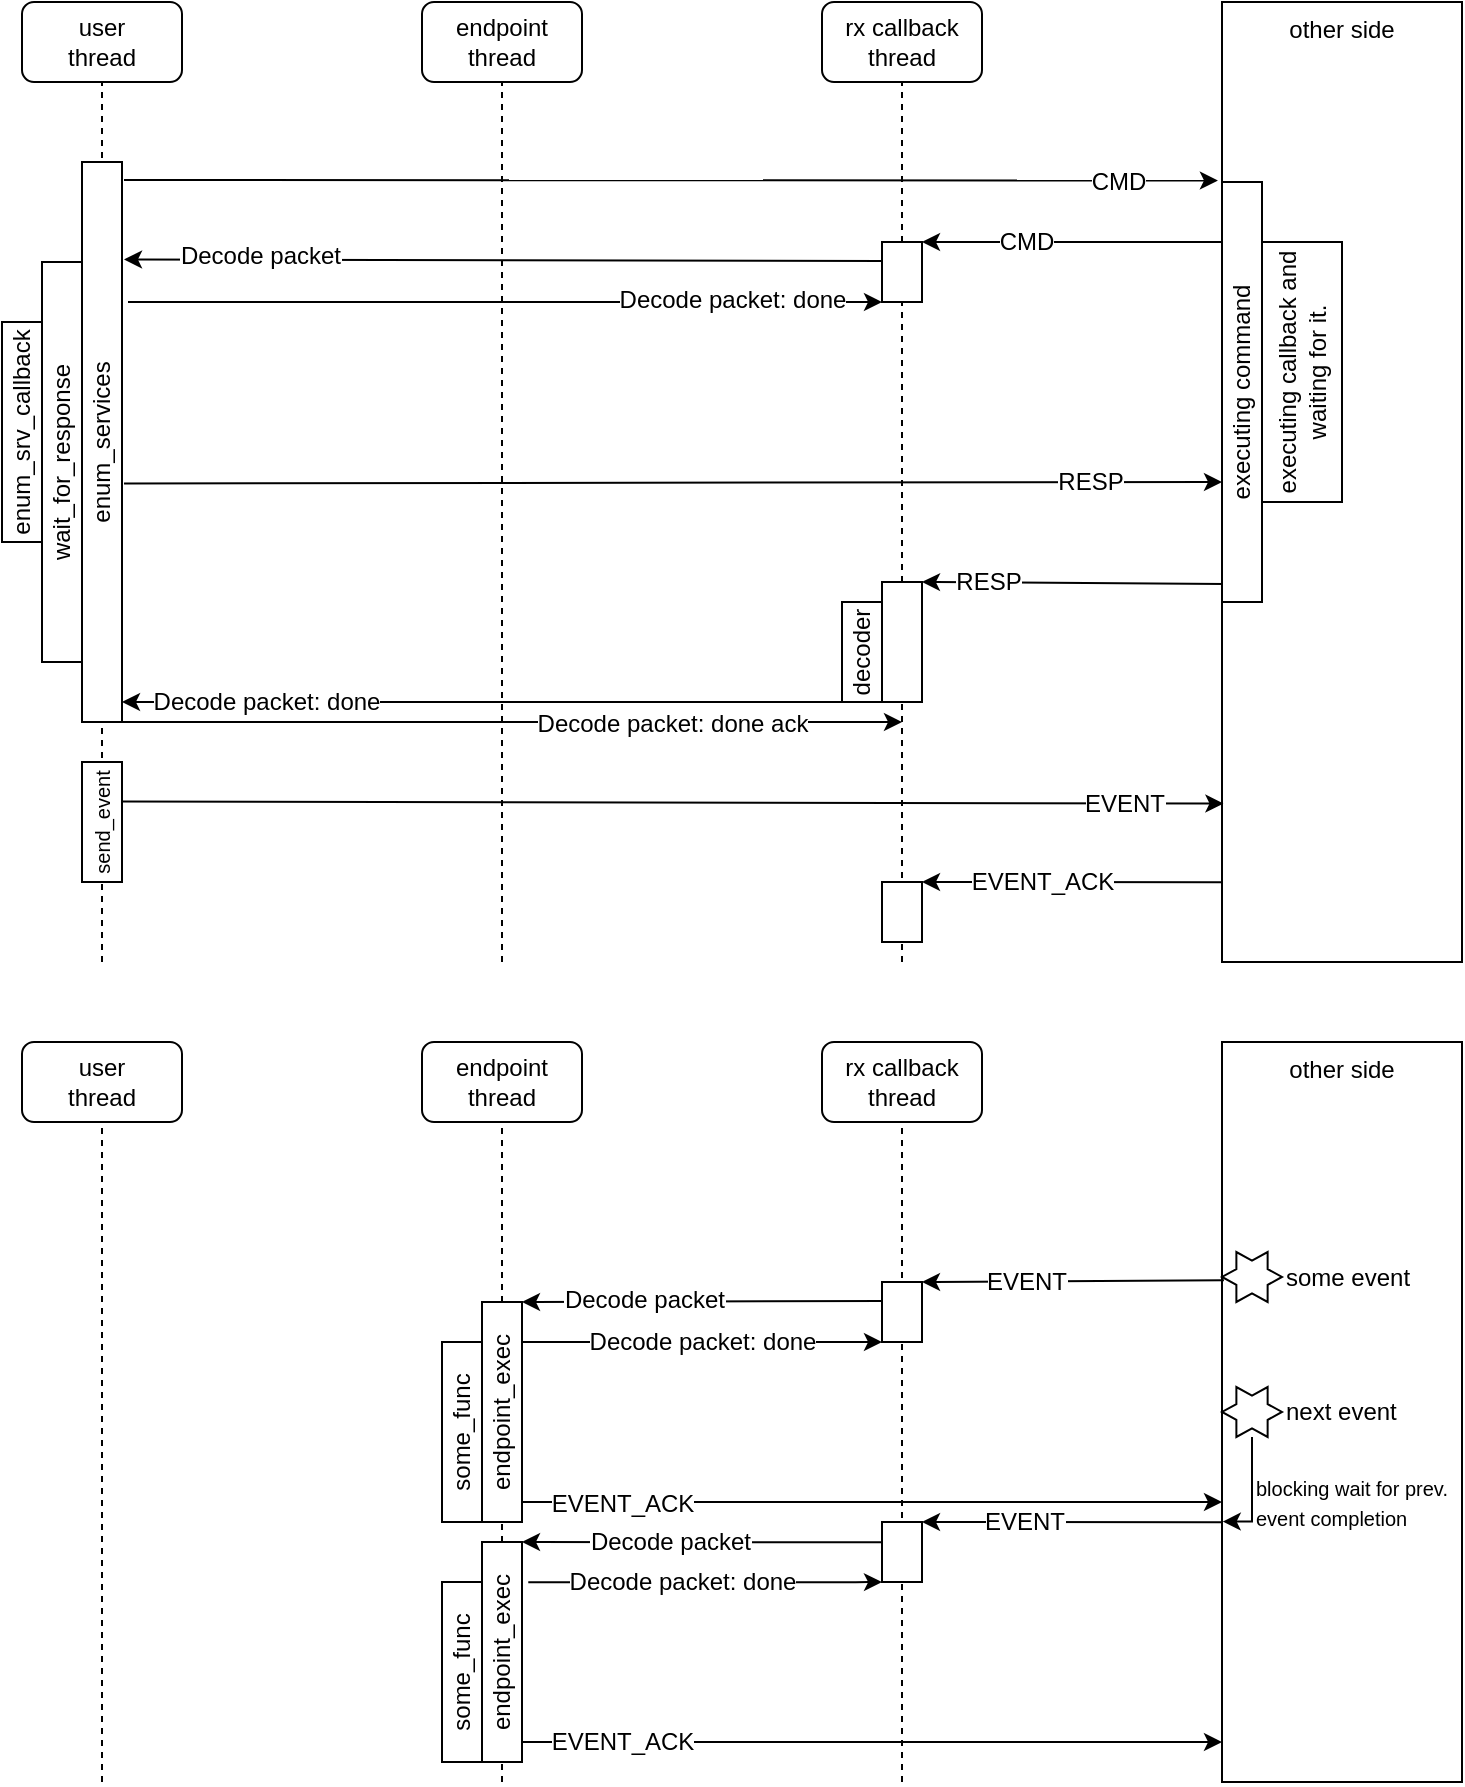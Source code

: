 <mxfile version="12.9.1" type="github">
  <diagram id="ulW0Gz54ExWefjZa-9D8" name="Page-1">
    <mxGraphModel dx="785" dy="419" grid="1" gridSize="10" guides="1" tooltips="1" connect="1" arrows="1" fold="1" page="1" pageScale="1" pageWidth="827" pageHeight="1169" math="0" shadow="0">
      <root>
        <mxCell id="0" />
        <mxCell id="1" parent="0" />
        <mxCell id="DvGXlXdWSHWq5JRsTQQL-1" value="user&lt;br&gt;thread" style="rounded=1;whiteSpace=wrap;html=1;" parent="1" vertex="1">
          <mxGeometry x="40" y="40" width="80" height="40" as="geometry" />
        </mxCell>
        <mxCell id="DvGXlXdWSHWq5JRsTQQL-2" value="endpoint&lt;br&gt;thread" style="rounded=1;whiteSpace=wrap;html=1;" parent="1" vertex="1">
          <mxGeometry x="240" y="40" width="80" height="40" as="geometry" />
        </mxCell>
        <mxCell id="DvGXlXdWSHWq5JRsTQQL-3" value="rx callback&lt;br&gt;thread" style="rounded=1;whiteSpace=wrap;html=1;" parent="1" vertex="1">
          <mxGeometry x="440" y="40" width="80" height="40" as="geometry" />
        </mxCell>
        <mxCell id="P0ezHs_T6xMvE53R28wk-7" style="edgeStyle=none;rounded=0;orthogonalLoop=1;jettySize=auto;html=1;entryX=1;entryY=0;entryDx=0;entryDy=0;exitX=0.012;exitY=0.627;exitDx=0;exitDy=0;exitPerimeter=0;" parent="1" target="P0ezHs_T6xMvE53R28wk-3" edge="1">
          <mxGeometry relative="1" as="geometry">
            <mxPoint x="641.44" y="330.96" as="sourcePoint" />
          </mxGeometry>
        </mxCell>
        <mxCell id="P0ezHs_T6xMvE53R28wk-8" value="RESP" style="text;html=1;align=center;verticalAlign=middle;resizable=0;points=[];labelBackgroundColor=#ffffff;" parent="P0ezHs_T6xMvE53R28wk-7" vertex="1" connectable="0">
          <mxGeometry x="0.572" relative="1" as="geometry">
            <mxPoint as="offset" />
          </mxGeometry>
        </mxCell>
        <mxCell id="DvGXlXdWSHWq5JRsTQQL-4" value="other side" style="rounded=0;whiteSpace=wrap;html=1;verticalAlign=top;" parent="1" vertex="1">
          <mxGeometry x="640" y="40" width="120" height="480" as="geometry" />
        </mxCell>
        <mxCell id="DvGXlXdWSHWq5JRsTQQL-5" value="" style="endArrow=none;dashed=1;html=1;entryX=0.5;entryY=1;entryDx=0;entryDy=0;" parent="1" target="DvGXlXdWSHWq5JRsTQQL-1" edge="1">
          <mxGeometry width="50" height="50" relative="1" as="geometry">
            <mxPoint x="80" y="520" as="sourcePoint" />
            <mxPoint x="440" y="200" as="targetPoint" />
          </mxGeometry>
        </mxCell>
        <mxCell id="DvGXlXdWSHWq5JRsTQQL-7" value="" style="endArrow=none;dashed=1;html=1;entryX=0.5;entryY=1;entryDx=0;entryDy=0;" parent="1" target="DvGXlXdWSHWq5JRsTQQL-2" edge="1">
          <mxGeometry width="50" height="50" relative="1" as="geometry">
            <mxPoint x="280" y="520" as="sourcePoint" />
            <mxPoint x="540" y="180" as="targetPoint" />
          </mxGeometry>
        </mxCell>
        <mxCell id="DvGXlXdWSHWq5JRsTQQL-8" value="" style="endArrow=none;dashed=1;html=1;entryX=0.5;entryY=1;entryDx=0;entryDy=0;" parent="1" source="DvGXlXdWSHWq5JRsTQQL-14" target="DvGXlXdWSHWq5JRsTQQL-3" edge="1">
          <mxGeometry width="50" height="50" relative="1" as="geometry">
            <mxPoint x="479.66" y="804.138" as="sourcePoint" />
            <mxPoint x="480" y="120" as="targetPoint" />
          </mxGeometry>
        </mxCell>
        <mxCell id="P0ezHs_T6xMvE53R28wk-4" style="rounded=0;orthogonalLoop=1;jettySize=auto;html=1;entryX=0;entryY=0.5;entryDx=0;entryDy=0;exitX=1.05;exitY=0.574;exitDx=0;exitDy=0;exitPerimeter=0;" parent="1" source="DvGXlXdWSHWq5JRsTQQL-9" target="DvGXlXdWSHWq5JRsTQQL-4" edge="1">
          <mxGeometry relative="1" as="geometry">
            <mxPoint x="640" y="314" as="targetPoint" />
            <mxPoint x="90" y="314" as="sourcePoint" />
          </mxGeometry>
        </mxCell>
        <mxCell id="P0ezHs_T6xMvE53R28wk-5" value="RESP" style="text;html=1;align=center;verticalAlign=middle;resizable=0;points=[];labelBackgroundColor=#ffffff;" parent="P0ezHs_T6xMvE53R28wk-4" vertex="1" connectable="0">
          <mxGeometry x="0.759" relative="1" as="geometry">
            <mxPoint as="offset" />
          </mxGeometry>
        </mxCell>
        <mxCell id="hXpP5_pTL12_M1xy278j-1" style="edgeStyle=orthogonalEdgeStyle;rounded=0;orthogonalLoop=1;jettySize=auto;html=1;exitX=1;exitY=1;exitDx=0;exitDy=0;" edge="1" parent="1" source="DvGXlXdWSHWq5JRsTQQL-9">
          <mxGeometry relative="1" as="geometry">
            <mxPoint x="480" y="400" as="targetPoint" />
            <Array as="points">
              <mxPoint x="190" y="400" />
              <mxPoint x="190" y="400" />
            </Array>
          </mxGeometry>
        </mxCell>
        <mxCell id="hXpP5_pTL12_M1xy278j-2" value="Decode packet: done ack" style="text;html=1;align=center;verticalAlign=middle;resizable=0;points=[];labelBackgroundColor=#ffffff;" vertex="1" connectable="0" parent="hXpP5_pTL12_M1xy278j-1">
          <mxGeometry x="0.41" y="-1" relative="1" as="geometry">
            <mxPoint as="offset" />
          </mxGeometry>
        </mxCell>
        <mxCell id="DvGXlXdWSHWq5JRsTQQL-9" value="enum_services" style="rounded=0;whiteSpace=wrap;html=1;horizontal=0;" parent="1" vertex="1">
          <mxGeometry x="70" y="120" width="20" height="280" as="geometry" />
        </mxCell>
        <mxCell id="DvGXlXdWSHWq5JRsTQQL-10" value="" style="endArrow=classic;html=1;entryX=-0.017;entryY=0.186;entryDx=0;entryDy=0;entryPerimeter=0;" parent="1" target="DvGXlXdWSHWq5JRsTQQL-4" edge="1">
          <mxGeometry width="50" height="50" relative="1" as="geometry">
            <mxPoint x="91" y="129" as="sourcePoint" />
            <mxPoint x="580" y="135" as="targetPoint" />
          </mxGeometry>
        </mxCell>
        <mxCell id="DvGXlXdWSHWq5JRsTQQL-12" value="CMD" style="text;html=1;align=center;verticalAlign=middle;resizable=0;points=[];labelBackgroundColor=#ffffff;" parent="DvGXlXdWSHWq5JRsTQQL-10" vertex="1" connectable="0">
          <mxGeometry x="0.955" relative="1" as="geometry">
            <mxPoint x="-37.61" as="offset" />
          </mxGeometry>
        </mxCell>
        <mxCell id="DvGXlXdWSHWq5JRsTQQL-13" value="" style="endArrow=classic;html=1;entryX=1;entryY=0;entryDx=0;entryDy=0;exitX=0;exitY=0.25;exitDx=0;exitDy=0;" parent="1" source="DvGXlXdWSHWq5JRsTQQL-4" target="DvGXlXdWSHWq5JRsTQQL-14" edge="1">
          <mxGeometry width="50" height="50" relative="1" as="geometry">
            <mxPoint x="638" y="98" as="sourcePoint" />
            <mxPoint x="610" y="170" as="targetPoint" />
          </mxGeometry>
        </mxCell>
        <mxCell id="DvGXlXdWSHWq5JRsTQQL-16" value="CMD" style="text;html=1;align=center;verticalAlign=middle;resizable=0;points=[];labelBackgroundColor=#ffffff;" parent="DvGXlXdWSHWq5JRsTQQL-13" vertex="1" connectable="0">
          <mxGeometry x="-0.31" y="2" relative="1" as="geometry">
            <mxPoint x="-46.92" y="-2.05" as="offset" />
          </mxGeometry>
        </mxCell>
        <mxCell id="DvGXlXdWSHWq5JRsTQQL-14" value="" style="rounded=0;whiteSpace=wrap;html=1;" parent="1" vertex="1">
          <mxGeometry x="470" y="160" width="20" height="30" as="geometry" />
        </mxCell>
        <mxCell id="DvGXlXdWSHWq5JRsTQQL-15" value="" style="endArrow=none;dashed=1;html=1;entryX=0.5;entryY=1;entryDx=0;entryDy=0;" parent="1" source="P0ezHs_T6xMvE53R28wk-3" target="DvGXlXdWSHWq5JRsTQQL-14" edge="1">
          <mxGeometry width="50" height="50" relative="1" as="geometry">
            <mxPoint x="479.66" y="804.138" as="sourcePoint" />
            <mxPoint x="480" y="80" as="targetPoint" />
          </mxGeometry>
        </mxCell>
        <mxCell id="DvGXlXdWSHWq5JRsTQQL-19" value="" style="endArrow=classic;html=1;exitX=-0.003;exitY=0.315;exitDx=0;exitDy=0;exitPerimeter=0;entryX=1.05;entryY=0.174;entryDx=0;entryDy=0;entryPerimeter=0;" parent="1" source="DvGXlXdWSHWq5JRsTQQL-14" target="DvGXlXdWSHWq5JRsTQQL-9" edge="1">
          <mxGeometry width="50" height="50" relative="1" as="geometry">
            <mxPoint x="430" y="170" as="sourcePoint" />
            <mxPoint x="220" y="169" as="targetPoint" />
          </mxGeometry>
        </mxCell>
        <mxCell id="DvGXlXdWSHWq5JRsTQQL-20" value="Decode packet" style="text;html=1;align=center;verticalAlign=middle;resizable=0;points=[];labelBackgroundColor=#ffffff;" parent="DvGXlXdWSHWq5JRsTQQL-19" vertex="1" connectable="0">
          <mxGeometry x="0.645" y="-2" relative="1" as="geometry">
            <mxPoint as="offset" />
          </mxGeometry>
        </mxCell>
        <mxCell id="DvGXlXdWSHWq5JRsTQQL-21" value="wait_for_response" style="rounded=0;whiteSpace=wrap;html=1;horizontal=0;" parent="1" vertex="1">
          <mxGeometry x="50" y="170" width="20" height="200" as="geometry" />
        </mxCell>
        <mxCell id="DvGXlXdWSHWq5JRsTQQL-22" value="" style="endArrow=classic;html=1;entryX=0;entryY=1;entryDx=0;entryDy=0;" parent="1" target="DvGXlXdWSHWq5JRsTQQL-14" edge="1">
          <mxGeometry width="50" height="50" relative="1" as="geometry">
            <mxPoint x="93" y="190" as="sourcePoint" />
            <mxPoint x="469" y="480" as="targetPoint" />
          </mxGeometry>
        </mxCell>
        <mxCell id="DvGXlXdWSHWq5JRsTQQL-23" value="Decode packet: done" style="text;html=1;align=center;verticalAlign=middle;resizable=0;points=[];labelBackgroundColor=#ffffff;" parent="DvGXlXdWSHWq5JRsTQQL-22" vertex="1" connectable="0">
          <mxGeometry x="0.601" y="1" relative="1" as="geometry">
            <mxPoint as="offset" />
          </mxGeometry>
        </mxCell>
        <mxCell id="DvGXlXdWSHWq5JRsTQQL-26" value="enum_srv_callback" style="rounded=0;whiteSpace=wrap;html=1;horizontal=0;" parent="1" vertex="1">
          <mxGeometry x="30" y="200" width="20" height="110" as="geometry" />
        </mxCell>
        <mxCell id="P0ezHs_T6xMvE53R28wk-3" value="" style="rounded=0;whiteSpace=wrap;html=1;" parent="1" vertex="1">
          <mxGeometry x="470" y="330" width="20" height="60" as="geometry" />
        </mxCell>
        <mxCell id="P0ezHs_T6xMvE53R28wk-6" value="" style="endArrow=none;dashed=1;html=1;entryX=0.5;entryY=1;entryDx=0;entryDy=0;" parent="1" target="P0ezHs_T6xMvE53R28wk-3" edge="1">
          <mxGeometry width="50" height="50" relative="1" as="geometry">
            <mxPoint x="480" y="520" as="sourcePoint" />
            <mxPoint x="480" y="190.0" as="targetPoint" />
          </mxGeometry>
        </mxCell>
        <mxCell id="P0ezHs_T6xMvE53R28wk-11" value="" style="endArrow=classic;html=1;exitX=0;exitY=1;exitDx=0;exitDy=0;" parent="1" source="euDetkkXIEpkkmZ5yUhm-13" edge="1">
          <mxGeometry width="50" height="50" relative="1" as="geometry">
            <mxPoint x="90" y="360" as="sourcePoint" />
            <mxPoint x="90" y="390" as="targetPoint" />
          </mxGeometry>
        </mxCell>
        <mxCell id="P0ezHs_T6xMvE53R28wk-12" value="Decode packet: done" style="text;html=1;align=center;verticalAlign=middle;resizable=0;points=[];labelBackgroundColor=#ffffff;" parent="P0ezHs_T6xMvE53R28wk-11" vertex="1" connectable="0">
          <mxGeometry x="0.601" y="1" relative="1" as="geometry">
            <mxPoint y="-1" as="offset" />
          </mxGeometry>
        </mxCell>
        <mxCell id="P0ezHs_T6xMvE53R28wk-13" value="user&lt;br&gt;thread" style="rounded=1;whiteSpace=wrap;html=1;" parent="1" vertex="1">
          <mxGeometry x="40" y="560" width="80" height="40" as="geometry" />
        </mxCell>
        <mxCell id="P0ezHs_T6xMvE53R28wk-14" value="endpoint&lt;br&gt;thread" style="rounded=1;whiteSpace=wrap;html=1;" parent="1" vertex="1">
          <mxGeometry x="240" y="560" width="80" height="40" as="geometry" />
        </mxCell>
        <mxCell id="P0ezHs_T6xMvE53R28wk-15" value="rx callback&lt;br&gt;thread" style="rounded=1;whiteSpace=wrap;html=1;" parent="1" vertex="1">
          <mxGeometry x="440" y="560" width="80" height="40" as="geometry" />
        </mxCell>
        <mxCell id="P0ezHs_T6xMvE53R28wk-18" value="other side" style="rounded=0;whiteSpace=wrap;html=1;verticalAlign=top;" parent="1" vertex="1">
          <mxGeometry x="640" y="560" width="120" height="370" as="geometry" />
        </mxCell>
        <mxCell id="P0ezHs_T6xMvE53R28wk-19" value="" style="endArrow=none;dashed=1;html=1;entryX=0.5;entryY=1;entryDx=0;entryDy=0;" parent="1" target="P0ezHs_T6xMvE53R28wk-13" edge="1">
          <mxGeometry width="50" height="50" relative="1" as="geometry">
            <mxPoint x="80" y="930" as="sourcePoint" />
            <mxPoint x="440" y="720" as="targetPoint" />
          </mxGeometry>
        </mxCell>
        <mxCell id="P0ezHs_T6xMvE53R28wk-20" value="" style="endArrow=none;dashed=1;html=1;entryX=0.5;entryY=1;entryDx=0;entryDy=0;" parent="1" target="P0ezHs_T6xMvE53R28wk-14" edge="1">
          <mxGeometry width="50" height="50" relative="1" as="geometry">
            <mxPoint x="280" y="930" as="sourcePoint" />
            <mxPoint x="540" y="700" as="targetPoint" />
          </mxGeometry>
        </mxCell>
        <mxCell id="P0ezHs_T6xMvE53R28wk-21" value="" style="endArrow=none;dashed=1;html=1;entryX=0.5;entryY=1;entryDx=0;entryDy=0;" parent="1" target="P0ezHs_T6xMvE53R28wk-15" edge="1">
          <mxGeometry width="50" height="50" relative="1" as="geometry">
            <mxPoint x="480" y="930" as="sourcePoint" />
            <mxPoint x="480" y="640" as="targetPoint" />
          </mxGeometry>
        </mxCell>
        <mxCell id="P0ezHs_T6xMvE53R28wk-66" style="edgeStyle=elbowEdgeStyle;rounded=0;orthogonalLoop=1;jettySize=auto;html=1;" parent="1" source="P0ezHs_T6xMvE53R28wk-24" target="P0ezHs_T6xMvE53R28wk-18" edge="1">
          <mxGeometry relative="1" as="geometry">
            <Array as="points">
              <mxPoint x="370" y="790" />
            </Array>
          </mxGeometry>
        </mxCell>
        <mxCell id="P0ezHs_T6xMvE53R28wk-68" value="EVENT_ACK" style="text;html=1;align=center;verticalAlign=middle;resizable=0;points=[];labelBackgroundColor=#ffffff;" parent="P0ezHs_T6xMvE53R28wk-66" vertex="1" connectable="0">
          <mxGeometry x="-0.543" y="49" relative="1" as="geometry">
            <mxPoint x="-30" y="49.43" as="offset" />
          </mxGeometry>
        </mxCell>
        <mxCell id="P0ezHs_T6xMvE53R28wk-24" value="endpoint_exec" style="rounded=0;whiteSpace=wrap;html=1;horizontal=0;" parent="1" vertex="1">
          <mxGeometry x="270" y="690" width="20" height="110" as="geometry" />
        </mxCell>
        <mxCell id="P0ezHs_T6xMvE53R28wk-27" value="" style="endArrow=classic;html=1;entryX=1;entryY=0;entryDx=0;entryDy=0;exitX=0.008;exitY=0.322;exitDx=0;exitDy=0;exitPerimeter=0;" parent="1" source="P0ezHs_T6xMvE53R28wk-18" target="P0ezHs_T6xMvE53R28wk-29" edge="1">
          <mxGeometry width="50" height="50" relative="1" as="geometry">
            <mxPoint x="638" y="618" as="sourcePoint" />
            <mxPoint x="610" y="690" as="targetPoint" />
          </mxGeometry>
        </mxCell>
        <mxCell id="P0ezHs_T6xMvE53R28wk-28" value="EVENT" style="text;html=1;align=center;verticalAlign=middle;resizable=0;points=[];labelBackgroundColor=#ffffff;" parent="P0ezHs_T6xMvE53R28wk-27" vertex="1" connectable="0">
          <mxGeometry x="-0.31" y="2" relative="1" as="geometry">
            <mxPoint x="-46.92" y="-2.05" as="offset" />
          </mxGeometry>
        </mxCell>
        <mxCell id="P0ezHs_T6xMvE53R28wk-29" value="" style="rounded=0;whiteSpace=wrap;html=1;" parent="1" vertex="1">
          <mxGeometry x="470" y="680" width="20" height="30" as="geometry" />
        </mxCell>
        <mxCell id="P0ezHs_T6xMvE53R28wk-31" value="" style="endArrow=classic;html=1;exitX=-0.003;exitY=0.315;exitDx=0;exitDy=0;exitPerimeter=0;entryX=1;entryY=0;entryDx=0;entryDy=0;" parent="1" source="P0ezHs_T6xMvE53R28wk-29" target="P0ezHs_T6xMvE53R28wk-24" edge="1">
          <mxGeometry width="50" height="50" relative="1" as="geometry">
            <mxPoint x="430" y="690" as="sourcePoint" />
            <mxPoint x="300" y="691" as="targetPoint" />
          </mxGeometry>
        </mxCell>
        <mxCell id="P0ezHs_T6xMvE53R28wk-32" value="Decode packet" style="text;html=1;align=center;verticalAlign=middle;resizable=0;points=[];labelBackgroundColor=#ffffff;" parent="P0ezHs_T6xMvE53R28wk-31" vertex="1" connectable="0">
          <mxGeometry x="0.645" y="-2" relative="1" as="geometry">
            <mxPoint x="28.35" y="1.31" as="offset" />
          </mxGeometry>
        </mxCell>
        <mxCell id="P0ezHs_T6xMvE53R28wk-34" value="" style="endArrow=classic;html=1;entryX=0;entryY=1;entryDx=0;entryDy=0;" parent="1" target="P0ezHs_T6xMvE53R28wk-29" edge="1">
          <mxGeometry width="50" height="50" relative="1" as="geometry">
            <mxPoint x="290" y="710" as="sourcePoint" />
            <mxPoint x="469" y="1000" as="targetPoint" />
          </mxGeometry>
        </mxCell>
        <mxCell id="P0ezHs_T6xMvE53R28wk-35" value="Decode packet: done" style="text;html=1;align=center;verticalAlign=middle;resizable=0;points=[];labelBackgroundColor=#ffffff;" parent="P0ezHs_T6xMvE53R28wk-34" vertex="1" connectable="0">
          <mxGeometry x="0.601" y="1" relative="1" as="geometry">
            <mxPoint x="-54.14" y="1" as="offset" />
          </mxGeometry>
        </mxCell>
        <mxCell id="P0ezHs_T6xMvE53R28wk-43" value="" style="endArrow=classic;html=1;entryX=1;entryY=0;entryDx=0;entryDy=0;exitX=-0.004;exitY=0.649;exitDx=0;exitDy=0;exitPerimeter=0;" parent="1" source="P0ezHs_T6xMvE53R28wk-18" target="P0ezHs_T6xMvE53R28wk-45" edge="1">
          <mxGeometry width="50" height="50" relative="1" as="geometry">
            <mxPoint x="640.96" y="750.0" as="sourcePoint" />
            <mxPoint x="610" y="760.86" as="targetPoint" />
          </mxGeometry>
        </mxCell>
        <mxCell id="P0ezHs_T6xMvE53R28wk-44" value="EVENT" style="text;html=1;align=center;verticalAlign=middle;resizable=0;points=[];labelBackgroundColor=#ffffff;" parent="P0ezHs_T6xMvE53R28wk-43" vertex="1" connectable="0">
          <mxGeometry x="-0.31" y="2" relative="1" as="geometry">
            <mxPoint x="-46.92" y="-2.05" as="offset" />
          </mxGeometry>
        </mxCell>
        <mxCell id="P0ezHs_T6xMvE53R28wk-45" value="" style="rounded=0;whiteSpace=wrap;html=1;" parent="1" vertex="1">
          <mxGeometry x="470" y="800" width="20" height="30" as="geometry" />
        </mxCell>
        <mxCell id="P0ezHs_T6xMvE53R28wk-46" value="" style="endArrow=classic;html=1;exitX=0.019;exitY=0.339;exitDx=0;exitDy=0;entryX=1;entryY=0;entryDx=0;entryDy=0;edgeStyle=elbowEdgeStyle;exitPerimeter=0;" parent="1" source="P0ezHs_T6xMvE53R28wk-45" target="P0ezHs_T6xMvE53R28wk-53" edge="1">
          <mxGeometry width="50" height="50" relative="1" as="geometry">
            <mxPoint x="430" y="760.86" as="sourcePoint" />
            <mxPoint x="290" y="760.86" as="targetPoint" />
            <Array as="points">
              <mxPoint x="380" y="803" />
            </Array>
          </mxGeometry>
        </mxCell>
        <mxCell id="P0ezHs_T6xMvE53R28wk-47" value="Decode packet" style="text;html=1;align=center;verticalAlign=middle;resizable=0;points=[];labelBackgroundColor=#ffffff;" parent="P0ezHs_T6xMvE53R28wk-46" vertex="1" connectable="0">
          <mxGeometry x="0.645" y="-2" relative="1" as="geometry">
            <mxPoint x="41.71" y="2" as="offset" />
          </mxGeometry>
        </mxCell>
        <mxCell id="P0ezHs_T6xMvE53R28wk-48" value="" style="endArrow=classic;html=1;entryX=0;entryY=1;entryDx=0;entryDy=0;exitX=1.157;exitY=0.183;exitDx=0;exitDy=0;exitPerimeter=0;edgeStyle=elbowEdgeStyle;" parent="1" source="P0ezHs_T6xMvE53R28wk-53" target="P0ezHs_T6xMvE53R28wk-45" edge="1">
          <mxGeometry width="50" height="50" relative="1" as="geometry">
            <mxPoint x="290" y="780.86" as="sourcePoint" />
            <mxPoint x="469" y="1070.86" as="targetPoint" />
            <Array as="points">
              <mxPoint x="450" y="810" />
            </Array>
          </mxGeometry>
        </mxCell>
        <mxCell id="P0ezHs_T6xMvE53R28wk-49" value="Decode packet: done" style="text;html=1;align=center;verticalAlign=middle;resizable=0;points=[];labelBackgroundColor=#ffffff;" parent="P0ezHs_T6xMvE53R28wk-48" vertex="1" connectable="0">
          <mxGeometry x="0.601" y="1" relative="1" as="geometry">
            <mxPoint x="-64.52" y="0.87" as="offset" />
          </mxGeometry>
        </mxCell>
        <mxCell id="P0ezHs_T6xMvE53R28wk-52" value="some_func" style="rounded=0;whiteSpace=wrap;html=1;horizontal=0;" parent="1" vertex="1">
          <mxGeometry x="250" y="710" width="20" height="90" as="geometry" />
        </mxCell>
        <mxCell id="P0ezHs_T6xMvE53R28wk-67" style="edgeStyle=elbowEdgeStyle;rounded=0;orthogonalLoop=1;jettySize=auto;html=1;" parent="1" source="P0ezHs_T6xMvE53R28wk-53" target="P0ezHs_T6xMvE53R28wk-18" edge="1">
          <mxGeometry relative="1" as="geometry">
            <Array as="points">
              <mxPoint x="590" y="910" />
            </Array>
          </mxGeometry>
        </mxCell>
        <mxCell id="P0ezHs_T6xMvE53R28wk-69" value="EVENT_ACK" style="text;html=1;align=center;verticalAlign=middle;resizable=0;points=[];labelBackgroundColor=#ffffff;" parent="P0ezHs_T6xMvE53R28wk-67" vertex="1" connectable="0">
          <mxGeometry x="0.714" y="254" relative="1" as="geometry">
            <mxPoint x="-250" y="254" as="offset" />
          </mxGeometry>
        </mxCell>
        <mxCell id="P0ezHs_T6xMvE53R28wk-53" value="endpoint_exec" style="rounded=0;whiteSpace=wrap;html=1;horizontal=0;" parent="1" vertex="1">
          <mxGeometry x="270" y="810" width="20" height="110" as="geometry" />
        </mxCell>
        <mxCell id="P0ezHs_T6xMvE53R28wk-54" value="some_func" style="rounded=0;whiteSpace=wrap;html=1;horizontal=0;" parent="1" vertex="1">
          <mxGeometry x="250" y="830" width="20" height="90" as="geometry" />
        </mxCell>
        <mxCell id="euDetkkXIEpkkmZ5yUhm-1" value="some event" style="verticalLabelPosition=middle;verticalAlign=middle;html=1;shape=mxgraph.basic.6_point_star;labelPosition=right;align=left;" parent="1" vertex="1">
          <mxGeometry x="640" y="665" width="30" height="25" as="geometry" />
        </mxCell>
        <mxCell id="euDetkkXIEpkkmZ5yUhm-3" style="edgeStyle=orthogonalEdgeStyle;rounded=0;orthogonalLoop=1;jettySize=auto;html=1;entryX=0.003;entryY=0.648;entryDx=0;entryDy=0;entryPerimeter=0;" parent="1" source="euDetkkXIEpkkmZ5yUhm-2" target="P0ezHs_T6xMvE53R28wk-18" edge="1">
          <mxGeometry relative="1" as="geometry">
            <Array as="points">
              <mxPoint x="655" y="800" />
            </Array>
          </mxGeometry>
        </mxCell>
        <mxCell id="euDetkkXIEpkkmZ5yUhm-4" value="&lt;font style=&quot;font-size: 10px&quot;&gt;blocking wait for prev.&lt;br&gt;event completion&amp;nbsp;&lt;/font&gt;" style="text;html=1;align=left;verticalAlign=middle;resizable=0;points=[];labelBackgroundColor=#ffffff;" parent="euDetkkXIEpkkmZ5yUhm-3" vertex="1" connectable="0">
          <mxGeometry x="-0.541" relative="1" as="geometry">
            <mxPoint y="19.36" as="offset" />
          </mxGeometry>
        </mxCell>
        <mxCell id="euDetkkXIEpkkmZ5yUhm-2" value="next event" style="verticalLabelPosition=middle;verticalAlign=middle;html=1;shape=mxgraph.basic.6_point_star;labelPosition=right;align=left;" parent="1" vertex="1">
          <mxGeometry x="640" y="732.5" width="30" height="25" as="geometry" />
        </mxCell>
        <mxCell id="euDetkkXIEpkkmZ5yUhm-5" value="&lt;font style=&quot;font-size: 10px&quot;&gt;send_event&lt;/font&gt;" style="rounded=0;whiteSpace=wrap;html=1;horizontal=0;" parent="1" vertex="1">
          <mxGeometry x="70" y="420" width="20" height="60" as="geometry" />
        </mxCell>
        <mxCell id="euDetkkXIEpkkmZ5yUhm-8" value="" style="endArrow=classic;html=1;exitX=1.053;exitY=0.048;exitDx=0;exitDy=0;exitPerimeter=0;entryX=0.006;entryY=0.835;entryDx=0;entryDy=0;entryPerimeter=0;" parent="1" target="DvGXlXdWSHWq5JRsTQQL-4" edge="1">
          <mxGeometry width="50" height="50" relative="1" as="geometry">
            <mxPoint x="90.0" y="439.71" as="sourcePoint" />
            <mxPoint x="638.94" y="439.73" as="targetPoint" />
          </mxGeometry>
        </mxCell>
        <mxCell id="euDetkkXIEpkkmZ5yUhm-9" value="EVENT" style="text;html=1;align=center;verticalAlign=middle;resizable=0;points=[];labelBackgroundColor=#ffffff;" parent="euDetkkXIEpkkmZ5yUhm-8" vertex="1" connectable="0">
          <mxGeometry x="0.955" relative="1" as="geometry">
            <mxPoint x="-37.61" as="offset" />
          </mxGeometry>
        </mxCell>
        <mxCell id="euDetkkXIEpkkmZ5yUhm-10" style="edgeStyle=none;rounded=0;orthogonalLoop=1;jettySize=auto;html=1;entryX=1;entryY=0;entryDx=0;entryDy=0;exitX=0;exitY=0.811;exitDx=0;exitDy=0;exitPerimeter=0;" parent="1" target="euDetkkXIEpkkmZ5yUhm-12" edge="1">
          <mxGeometry relative="1" as="geometry">
            <mxPoint x="640" y="480.07" as="sourcePoint" />
          </mxGeometry>
        </mxCell>
        <mxCell id="euDetkkXIEpkkmZ5yUhm-11" value="EVENT_ACK" style="text;html=1;align=center;verticalAlign=middle;resizable=0;points=[];labelBackgroundColor=#ffffff;" parent="euDetkkXIEpkkmZ5yUhm-10" vertex="1" connectable="0">
          <mxGeometry x="0.572" relative="1" as="geometry">
            <mxPoint x="27.93" y="-0.01" as="offset" />
          </mxGeometry>
        </mxCell>
        <mxCell id="euDetkkXIEpkkmZ5yUhm-12" value="" style="rounded=0;whiteSpace=wrap;html=1;" parent="1" vertex="1">
          <mxGeometry x="470" y="480" width="20" height="30" as="geometry" />
        </mxCell>
        <mxCell id="euDetkkXIEpkkmZ5yUhm-13" value="decoder" style="rounded=0;whiteSpace=wrap;html=1;horizontal=0;" parent="1" vertex="1">
          <mxGeometry x="450" y="340" width="20" height="50" as="geometry" />
        </mxCell>
        <mxCell id="euDetkkXIEpkkmZ5yUhm-16" value="executing command" style="rounded=0;whiteSpace=wrap;html=1;horizontal=0;" parent="1" vertex="1">
          <mxGeometry x="640" y="130" width="20" height="210" as="geometry" />
        </mxCell>
        <mxCell id="euDetkkXIEpkkmZ5yUhm-17" value="executing callback and waiting for it." style="rounded=0;whiteSpace=wrap;html=1;horizontal=0;" parent="1" vertex="1">
          <mxGeometry x="660" y="160" width="40" height="130" as="geometry" />
        </mxCell>
      </root>
    </mxGraphModel>
  </diagram>
</mxfile>
